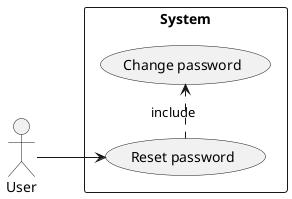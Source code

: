 @startuml


actor "User"

left to right direction
rectangle "System"{

    "User" --> (Reset password)

    (Reset password) .> (Change password) : include

}

@enduml